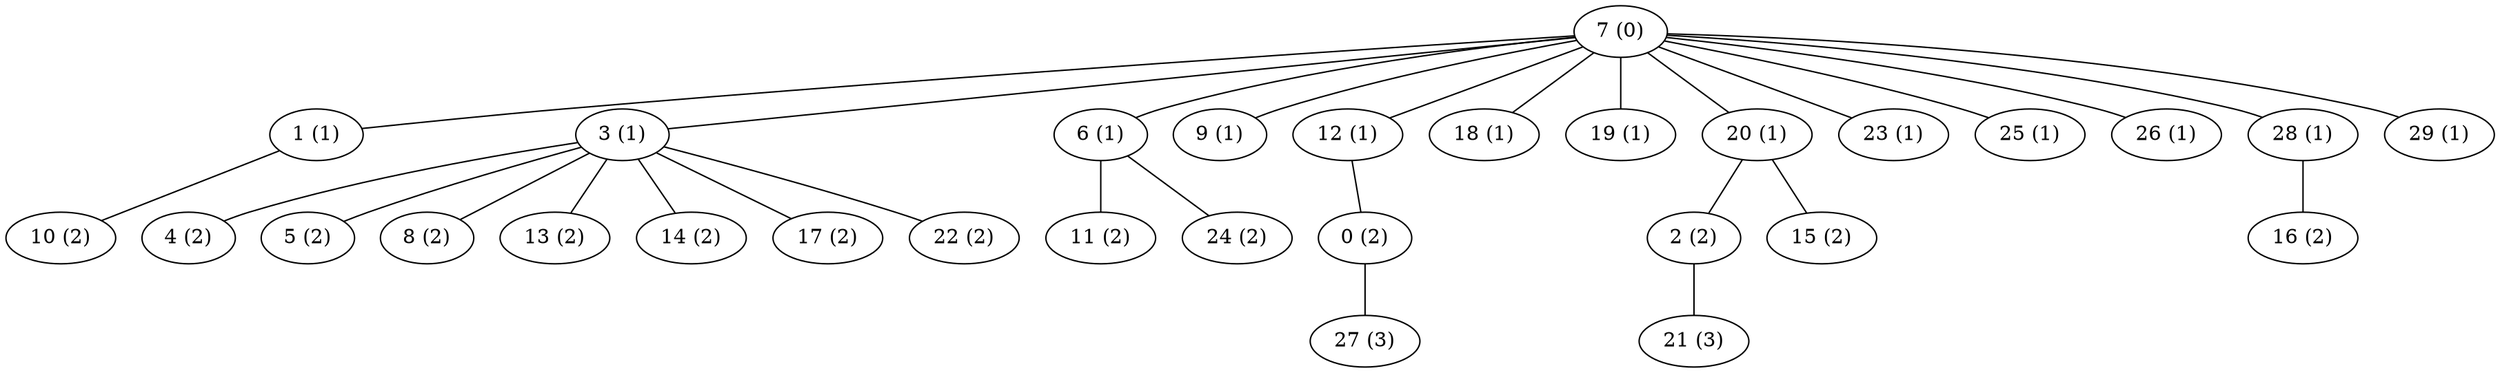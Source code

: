graph G {
  1 [label="1 (1)"];
  7 [label="7 (0)"];
  3 [label="3 (1)"];
  6 [label="6 (1)"];
  9 [label="9 (1)"];
  12 [label="12 (1)"];
  18 [label="18 (1)"];
  19 [label="19 (1)"];
  20 [label="20 (1)"];
  23 [label="23 (1)"];
  25 [label="25 (1)"];
  26 [label="26 (1)"];
  28 [label="28 (1)"];
  29 [label="29 (1)"];
  10 [label="10 (2)"];
  4 [label="4 (2)"];
  5 [label="5 (2)"];
  8 [label="8 (2)"];
  13 [label="13 (2)"];
  14 [label="14 (2)"];
  17 [label="17 (2)"];
  22 [label="22 (2)"];
  11 [label="11 (2)"];
  24 [label="24 (2)"];
  0 [label="0 (2)"];
  2 [label="2 (2)"];
  15 [label="15 (2)"];
  16 [label="16 (2)"];
  27 [label="27 (3)"];
  21 [label="21 (3)"];
   7 -- 1;
   7 -- 3;
   7 -- 6;
   7 -- 9;
   7 -- 12;
   7 -- 18;
   7 -- 19;
   7 -- 20;
   7 -- 23;
   7 -- 25;
   7 -- 26;
   7 -- 28;
   7 -- 29;
   1 -- 10;
   3 -- 4;
   3 -- 5;
   3 -- 8;
   3 -- 13;
   3 -- 14;
   3 -- 17;
   3 -- 22;
   6 -- 11;
   6 -- 24;
   12 -- 0;
   20 -- 2;
   20 -- 15;
   28 -- 16;
   0 -- 27;
   2 -- 21;
}
